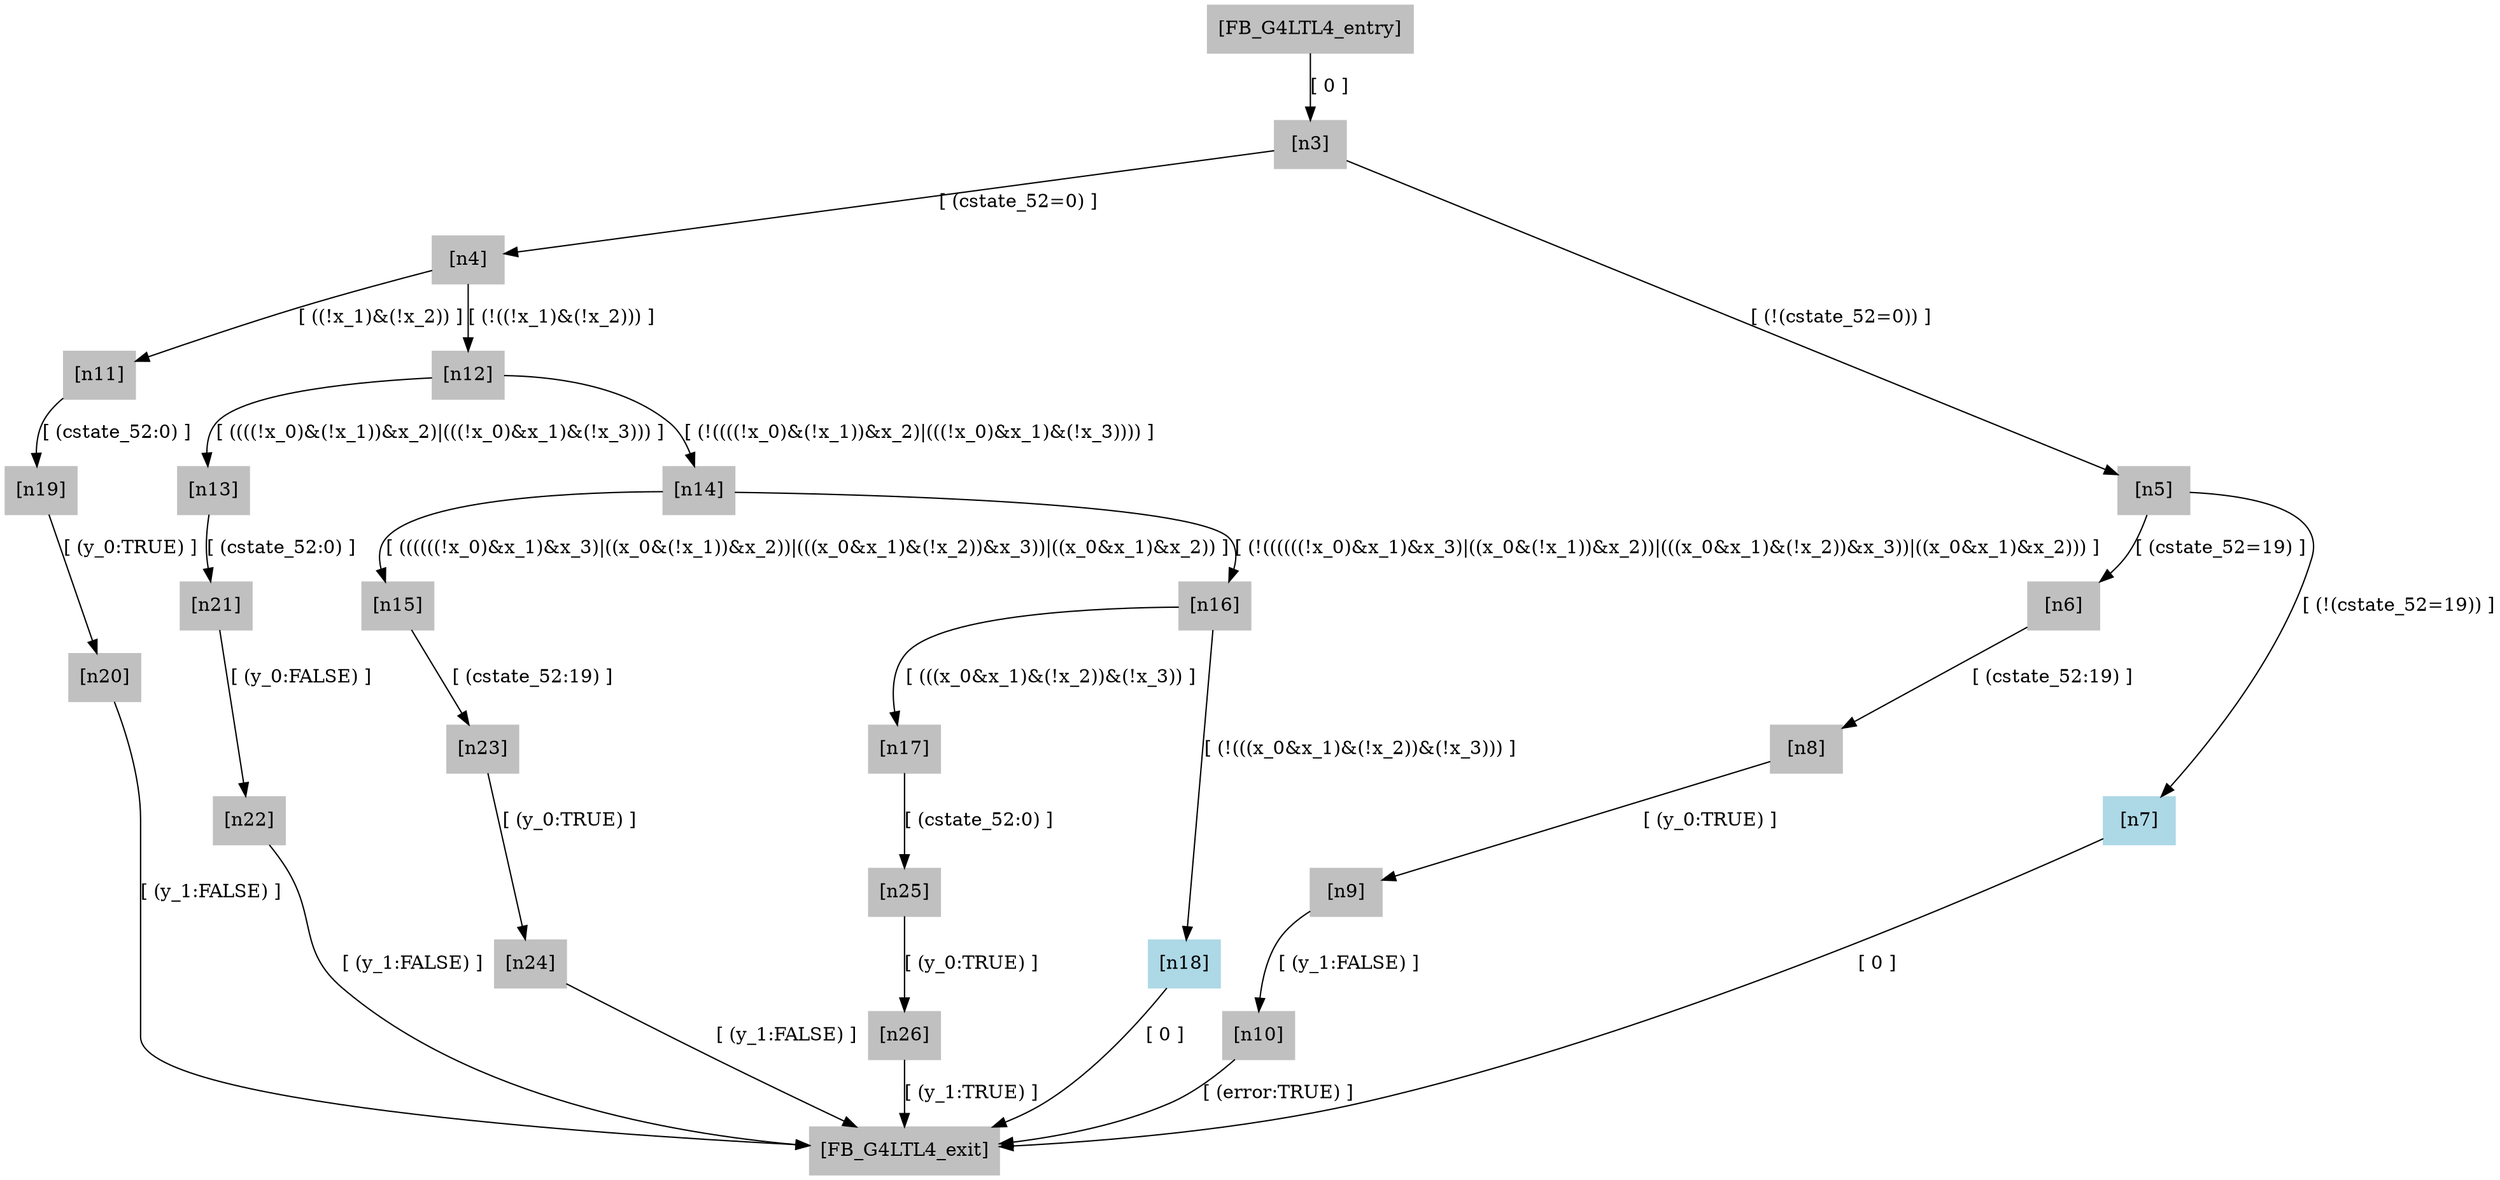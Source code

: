 digraph "FB_G4LTL4" {
"[FB_G4LTL4_entry]" [label="[FB_G4LTL4_entry]", color=gray,style=filled,shape=box]
"[n3]" [label="[n3]", color=gray,style=filled,shape=box]
"[n4]" [label="[n4]", color=gray,style=filled,shape=box]
"[n5]" [label="[n5]", color=gray,style=filled,shape=box]
"[n6]" [label="[n6]", color=gray,style=filled,shape=box]
"[n7]" [label="[n7]", color=lightblue,style=filled,shape=box]
"[n8]" [label="[n8]", color=gray,style=filled,shape=box]
"[n9]" [label="[n9]", color=gray,style=filled,shape=box]
"[n10]" [label="[n10]", color=gray,style=filled,shape=box]
"[n11]" [label="[n11]", color=gray,style=filled,shape=box]
"[n12]" [label="[n12]", color=gray,style=filled,shape=box]
"[n13]" [label="[n13]", color=gray,style=filled,shape=box]
"[n14]" [label="[n14]", color=gray,style=filled,shape=box]
"[n15]" [label="[n15]", color=gray,style=filled,shape=box]
"[n16]" [label="[n16]", color=gray,style=filled,shape=box]
"[n17]" [label="[n17]", color=gray,style=filled,shape=box]
"[n18]" [label="[n18]", color=lightblue,style=filled,shape=box]
"[n19]" [label="[n19]", color=gray,style=filled,shape=box]
"[n20]" [label="[n20]", color=gray,style=filled,shape=box]
"[n21]" [label="[n21]", color=gray,style=filled,shape=box]
"[n22]" [label="[n22]", color=gray,style=filled,shape=box]
"[n23]" [label="[n23]", color=gray,style=filled,shape=box]
"[n24]" [label="[n24]", color=gray,style=filled,shape=box]
"[n25]" [label="[n25]", color=gray,style=filled,shape=box]
"[n26]" [label="[n26]", color=gray,style=filled,shape=box]
"[FB_G4LTL4_exit]" [label="[FB_G4LTL4_exit]", color=gray,style=filled,shape=box]
"[FB_G4LTL4_entry]" -> "[n3]" [label="[ 0 ]",color=black]
"[n3]" -> "[n4]" [label="[ (cstate_52=0) ]",color=black]
"[n3]" -> "[n5]" [label="[ (!(cstate_52=0)) ]",color=black]
"[n5]" -> "[n6]" [label="[ (cstate_52=19) ]",color=black]
"[n5]" -> "[n7]" [label="[ (!(cstate_52=19)) ]",color=black]
"[n7]" -> "[FB_G4LTL4_exit]" [label="[ 0 ]",color=black]
"[n6]" -> "[n8]" [label="[ (cstate_52:19) ]",color=black]
"[n8]" -> "[n9]" [label="[ (y_0:TRUE) ]",color=black]
"[n9]" -> "[n10]" [label="[ (y_1:FALSE) ]",color=black]
"[n10]" -> "[FB_G4LTL4_exit]" [label="[ (error:TRUE) ]",color=black]
"[n4]" -> "[n11]" [label="[ ((!x_1)&(!x_2)) ]",color=black]
"[n4]" -> "[n12]" [label="[ (!((!x_1)&(!x_2))) ]",color=black]
"[n12]" -> "[n13]" [label="[ ((((!x_0)&(!x_1))&x_2)|(((!x_0)&x_1)&(!x_3))) ]",color=black]
"[n12]" -> "[n14]" [label="[ (!((((!x_0)&(!x_1))&x_2)|(((!x_0)&x_1)&(!x_3)))) ]",color=black]
"[n14]" -> "[n15]" [label="[ ((((((!x_0)&x_1)&x_3)|((x_0&(!x_1))&x_2))|(((x_0&x_1)&(!x_2))&x_3))|((x_0&x_1)&x_2)) ]",color=black]
"[n14]" -> "[n16]" [label="[ (!((((((!x_0)&x_1)&x_3)|((x_0&(!x_1))&x_2))|(((x_0&x_1)&(!x_2))&x_3))|((x_0&x_1)&x_2))) ]",color=black]
"[n16]" -> "[n17]" [label="[ (((x_0&x_1)&(!x_2))&(!x_3)) ]",color=black]
"[n16]" -> "[n18]" [label="[ (!(((x_0&x_1)&(!x_2))&(!x_3))) ]",color=black]
"[n18]" -> "[FB_G4LTL4_exit]" [label="[ 0 ]",color=black]
"[n11]" -> "[n19]" [label="[ (cstate_52:0) ]",color=black]
"[n19]" -> "[n20]" [label="[ (y_0:TRUE) ]",color=black]
"[n20]" -> "[FB_G4LTL4_exit]" [label="[ (y_1:FALSE) ]",color=black]
"[n13]" -> "[n21]" [label="[ (cstate_52:0) ]",color=black]
"[n21]" -> "[n22]" [label="[ (y_0:FALSE) ]",color=black]
"[n22]" -> "[FB_G4LTL4_exit]" [label="[ (y_1:FALSE) ]",color=black]
"[n15]" -> "[n23]" [label="[ (cstate_52:19) ]",color=black]
"[n23]" -> "[n24]" [label="[ (y_0:TRUE) ]",color=black]
"[n24]" -> "[FB_G4LTL4_exit]" [label="[ (y_1:FALSE) ]",color=black]
"[n17]" -> "[n25]" [label="[ (cstate_52:0) ]",color=black]
"[n25]" -> "[n26]" [label="[ (y_0:TRUE) ]",color=black]
"[n26]" -> "[FB_G4LTL4_exit]" [label="[ (y_1:TRUE) ]",color=black]
}
